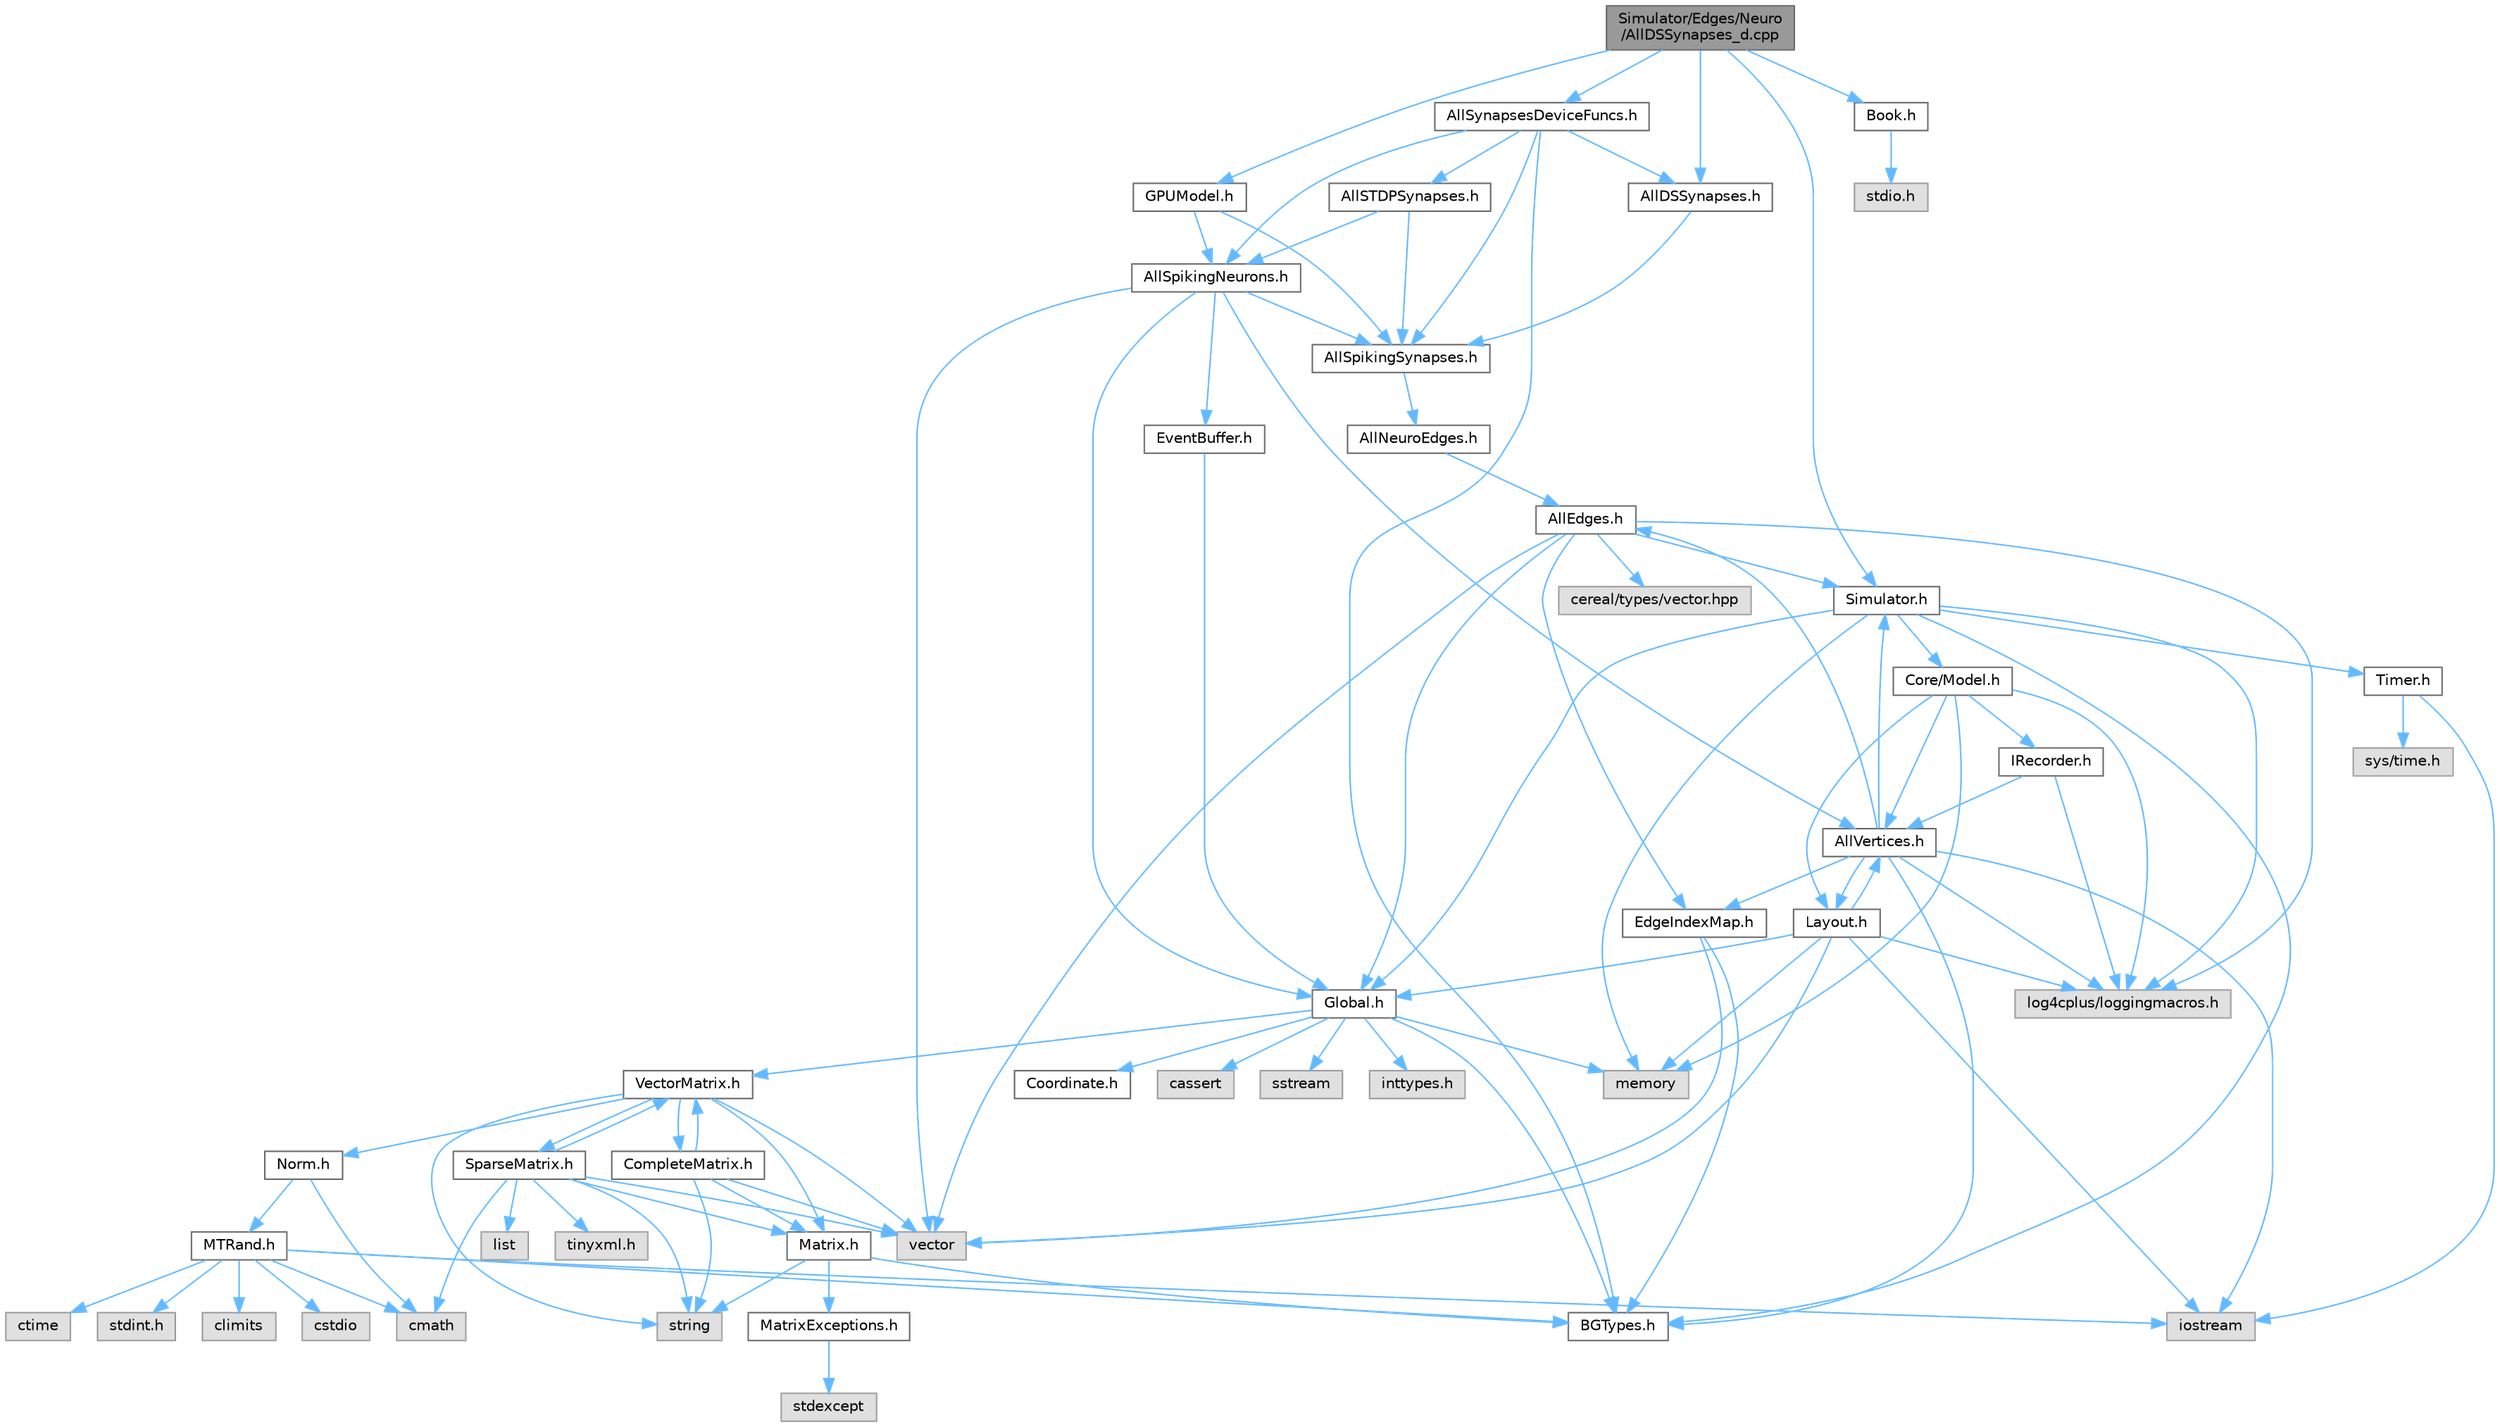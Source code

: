 digraph "Simulator/Edges/Neuro/AllDSSynapses_d.cpp"
{
 // LATEX_PDF_SIZE
  bgcolor="transparent";
  edge [fontname=Helvetica,fontsize=10,labelfontname=Helvetica,labelfontsize=10];
  node [fontname=Helvetica,fontsize=10,shape=box,height=0.2,width=0.4];
  Node1 [id="Node000001",label="Simulator/Edges/Neuro\l/AllDSSynapses_d.cpp",height=0.2,width=0.4,color="gray40", fillcolor="grey60", style="filled", fontcolor="black",tooltip="A container of all DS synapse data."];
  Node1 -> Node2 [id="edge1_Node000001_Node000002",color="steelblue1",style="solid",tooltip=" "];
  Node2 [id="Node000002",label="AllDSSynapses.h",height=0.2,width=0.4,color="grey40", fillcolor="white", style="filled",URL="$_all_d_s_synapses_8h.html",tooltip="A container of all DS synapse data."];
  Node2 -> Node3 [id="edge2_Node000002_Node000003",color="steelblue1",style="solid",tooltip=" "];
  Node3 [id="Node000003",label="AllSpikingSynapses.h",height=0.2,width=0.4,color="grey40", fillcolor="white", style="filled",URL="$_all_spiking_synapses_8h.html",tooltip="A container of all spiking synapse data."];
  Node3 -> Node4 [id="edge3_Node000003_Node000004",color="steelblue1",style="solid",tooltip=" "];
  Node4 [id="Node000004",label="AllNeuroEdges.h",height=0.2,width=0.4,color="grey40", fillcolor="white", style="filled",URL="$_all_neuro_edges_8h.html",tooltip="A container of all edge data."];
  Node4 -> Node5 [id="edge4_Node000004_Node000005",color="steelblue1",style="solid",tooltip=" "];
  Node5 [id="Node000005",label="AllEdges.h",height=0.2,width=0.4,color="grey40", fillcolor="white", style="filled",URL="$_all_edges_8h.html",tooltip="An interface and top level implementation for edge classes."];
  Node5 -> Node6 [id="edge5_Node000005_Node000006",color="steelblue1",style="solid",tooltip=" "];
  Node6 [id="Node000006",label="EdgeIndexMap.h",height=0.2,width=0.4,color="grey40", fillcolor="white", style="filled",URL="$_edge_index_map_8h.html",tooltip="A structure maintains outgoing and edges list (forward map)."];
  Node6 -> Node7 [id="edge6_Node000006_Node000007",color="steelblue1",style="solid",tooltip=" "];
  Node7 [id="Node000007",label="BGTypes.h",height=0.2,width=0.4,color="grey40", fillcolor="white", style="filled",URL="$_b_g_types_8h.html",tooltip="Used to define uniform data type sizes based for all operating systems. Also used to test the speed o..."];
  Node6 -> Node8 [id="edge7_Node000006_Node000008",color="steelblue1",style="solid",tooltip=" "];
  Node8 [id="Node000008",label="vector",height=0.2,width=0.4,color="grey60", fillcolor="#E0E0E0", style="filled",tooltip=" "];
  Node5 -> Node9 [id="edge8_Node000005_Node000009",color="steelblue1",style="solid",tooltip=" "];
  Node9 [id="Node000009",label="Global.h",height=0.2,width=0.4,color="grey40", fillcolor="white", style="filled",URL="$_global_8h.html",tooltip="Globally available functions/variables and default parameter values."];
  Node9 -> Node10 [id="edge9_Node000009_Node000010",color="steelblue1",style="solid",tooltip=" "];
  Node10 [id="Node000010",label="cassert",height=0.2,width=0.4,color="grey60", fillcolor="#E0E0E0", style="filled",tooltip=" "];
  Node9 -> Node11 [id="edge10_Node000009_Node000011",color="steelblue1",style="solid",tooltip=" "];
  Node11 [id="Node000011",label="memory",height=0.2,width=0.4,color="grey60", fillcolor="#E0E0E0", style="filled",tooltip=" "];
  Node9 -> Node12 [id="edge11_Node000009_Node000012",color="steelblue1",style="solid",tooltip=" "];
  Node12 [id="Node000012",label="sstream",height=0.2,width=0.4,color="grey60", fillcolor="#E0E0E0", style="filled",tooltip=" "];
  Node9 -> Node13 [id="edge12_Node000009_Node000013",color="steelblue1",style="solid",tooltip=" "];
  Node13 [id="Node000013",label="inttypes.h",height=0.2,width=0.4,color="grey60", fillcolor="#E0E0E0", style="filled",tooltip=" "];
  Node9 -> Node7 [id="edge13_Node000009_Node000007",color="steelblue1",style="solid",tooltip=" "];
  Node9 -> Node14 [id="edge14_Node000009_Node000014",color="steelblue1",style="solid",tooltip=" "];
  Node14 [id="Node000014",label="Coordinate.h",height=0.2,width=0.4,color="grey40", fillcolor="white", style="filled",URL="$_coordinate_8h.html",tooltip="A container for 2-dimensional coordinates."];
  Node9 -> Node15 [id="edge15_Node000009_Node000015",color="steelblue1",style="solid",tooltip=" "];
  Node15 [id="Node000015",label="VectorMatrix.h",height=0.2,width=0.4,color="grey40", fillcolor="white", style="filled",URL="$_vector_matrix_8h.html",tooltip="An efficient implementation of a dynamically-allocated 1D array."];
  Node15 -> Node16 [id="edge16_Node000015_Node000016",color="steelblue1",style="solid",tooltip=" "];
  Node16 [id="Node000016",label="CompleteMatrix.h",height=0.2,width=0.4,color="grey40", fillcolor="white", style="filled",URL="$_complete_matrix_8h.html",tooltip="An efficient implementation of a dynamically-allocated 2D array."];
  Node16 -> Node17 [id="edge17_Node000016_Node000017",color="steelblue1",style="solid",tooltip=" "];
  Node17 [id="Node000017",label="Matrix.h",height=0.2,width=0.4,color="grey40", fillcolor="white", style="filled",URL="$_matrix_8h.html",tooltip="Abstract base class for Matrices."];
  Node17 -> Node7 [id="edge18_Node000017_Node000007",color="steelblue1",style="solid",tooltip=" "];
  Node17 -> Node18 [id="edge19_Node000017_Node000018",color="steelblue1",style="solid",tooltip=" "];
  Node18 [id="Node000018",label="MatrixExceptions.h",height=0.2,width=0.4,color="grey40", fillcolor="white", style="filled",URL="$_matrix_exceptions_8h.html",tooltip="Exception class hierarchy for Matrix classes."];
  Node18 -> Node19 [id="edge20_Node000018_Node000019",color="steelblue1",style="solid",tooltip=" "];
  Node19 [id="Node000019",label="stdexcept",height=0.2,width=0.4,color="grey60", fillcolor="#E0E0E0", style="filled",tooltip=" "];
  Node17 -> Node20 [id="edge21_Node000017_Node000020",color="steelblue1",style="solid",tooltip=" "];
  Node20 [id="Node000020",label="string",height=0.2,width=0.4,color="grey60", fillcolor="#E0E0E0", style="filled",tooltip=" "];
  Node16 -> Node15 [id="edge22_Node000016_Node000015",color="steelblue1",style="solid",tooltip=" "];
  Node16 -> Node20 [id="edge23_Node000016_Node000020",color="steelblue1",style="solid",tooltip=" "];
  Node16 -> Node8 [id="edge24_Node000016_Node000008",color="steelblue1",style="solid",tooltip=" "];
  Node15 -> Node17 [id="edge25_Node000015_Node000017",color="steelblue1",style="solid",tooltip=" "];
  Node15 -> Node21 [id="edge26_Node000015_Node000021",color="steelblue1",style="solid",tooltip=" "];
  Node21 [id="Node000021",label="Norm.h",height=0.2,width=0.4,color="grey40", fillcolor="white", style="filled",URL="$_norm_8h.html",tooltip="Normally distributed random numbers."];
  Node21 -> Node22 [id="edge27_Node000021_Node000022",color="steelblue1",style="solid",tooltip=" "];
  Node22 [id="Node000022",label="MTRand.h",height=0.2,width=0.4,color="grey40", fillcolor="white", style="filled",URL="$_m_t_rand_8h.html",tooltip="Mersenne Twister logic from Nvidia."];
  Node22 -> Node7 [id="edge28_Node000022_Node000007",color="steelblue1",style="solid",tooltip=" "];
  Node22 -> Node23 [id="edge29_Node000022_Node000023",color="steelblue1",style="solid",tooltip=" "];
  Node23 [id="Node000023",label="climits",height=0.2,width=0.4,color="grey60", fillcolor="#E0E0E0", style="filled",tooltip=" "];
  Node22 -> Node24 [id="edge30_Node000022_Node000024",color="steelblue1",style="solid",tooltip=" "];
  Node24 [id="Node000024",label="cmath",height=0.2,width=0.4,color="grey60", fillcolor="#E0E0E0", style="filled",tooltip=" "];
  Node22 -> Node25 [id="edge31_Node000022_Node000025",color="steelblue1",style="solid",tooltip=" "];
  Node25 [id="Node000025",label="cstdio",height=0.2,width=0.4,color="grey60", fillcolor="#E0E0E0", style="filled",tooltip=" "];
  Node22 -> Node26 [id="edge32_Node000022_Node000026",color="steelblue1",style="solid",tooltip=" "];
  Node26 [id="Node000026",label="ctime",height=0.2,width=0.4,color="grey60", fillcolor="#E0E0E0", style="filled",tooltip=" "];
  Node22 -> Node27 [id="edge33_Node000022_Node000027",color="steelblue1",style="solid",tooltip=" "];
  Node27 [id="Node000027",label="iostream",height=0.2,width=0.4,color="grey60", fillcolor="#E0E0E0", style="filled",tooltip=" "];
  Node22 -> Node28 [id="edge34_Node000022_Node000028",color="steelblue1",style="solid",tooltip=" "];
  Node28 [id="Node000028",label="stdint.h",height=0.2,width=0.4,color="grey60", fillcolor="#E0E0E0", style="filled",tooltip=" "];
  Node21 -> Node24 [id="edge35_Node000021_Node000024",color="steelblue1",style="solid",tooltip=" "];
  Node15 -> Node29 [id="edge36_Node000015_Node000029",color="steelblue1",style="solid",tooltip=" "];
  Node29 [id="Node000029",label="SparseMatrix.h",height=0.2,width=0.4,color="grey40", fillcolor="white", style="filled",URL="$_sparse_matrix_8h.html",tooltip="An efficient implementation of a dynamically-allocated 2D sparse array."];
  Node29 -> Node17 [id="edge37_Node000029_Node000017",color="steelblue1",style="solid",tooltip=" "];
  Node29 -> Node15 [id="edge38_Node000029_Node000015",color="steelblue1",style="solid",tooltip=" "];
  Node29 -> Node30 [id="edge39_Node000029_Node000030",color="steelblue1",style="solid",tooltip=" "];
  Node30 [id="Node000030",label="tinyxml.h",height=0.2,width=0.4,color="grey60", fillcolor="#E0E0E0", style="filled",tooltip=" "];
  Node29 -> Node24 [id="edge40_Node000029_Node000024",color="steelblue1",style="solid",tooltip=" "];
  Node29 -> Node31 [id="edge41_Node000029_Node000031",color="steelblue1",style="solid",tooltip=" "];
  Node31 [id="Node000031",label="list",height=0.2,width=0.4,color="grey60", fillcolor="#E0E0E0", style="filled",tooltip=" "];
  Node29 -> Node20 [id="edge42_Node000029_Node000020",color="steelblue1",style="solid",tooltip=" "];
  Node29 -> Node8 [id="edge43_Node000029_Node000008",color="steelblue1",style="solid",tooltip=" "];
  Node15 -> Node20 [id="edge44_Node000015_Node000020",color="steelblue1",style="solid",tooltip=" "];
  Node15 -> Node8 [id="edge45_Node000015_Node000008",color="steelblue1",style="solid",tooltip=" "];
  Node5 -> Node32 [id="edge46_Node000005_Node000032",color="steelblue1",style="solid",tooltip=" "];
  Node32 [id="Node000032",label="Simulator.h",height=0.2,width=0.4,color="grey40", fillcolor="white", style="filled",URL="$_simulator_8h.html",tooltip="Platform independent base class for the Brain Grid simulator. Simulator is a singleton class (a class..."];
  Node32 -> Node7 [id="edge47_Node000032_Node000007",color="steelblue1",style="solid",tooltip=" "];
  Node32 -> Node33 [id="edge48_Node000032_Node000033",color="steelblue1",style="solid",tooltip=" "];
  Node33 [id="Node000033",label="Core/Model.h",height=0.2,width=0.4,color="grey40", fillcolor="white", style="filled",URL="$_model_8h.html",tooltip="Implementation of Model for graph-based networks."];
  Node33 -> Node34 [id="edge49_Node000033_Node000034",color="steelblue1",style="solid",tooltip=" "];
  Node34 [id="Node000034",label="AllVertices.h",height=0.2,width=0.4,color="grey40", fillcolor="white", style="filled",URL="$_all_vertices_8h.html",tooltip="A container of the base class of all vertex data."];
  Node34 -> Node5 [id="edge50_Node000034_Node000005",color="steelblue1",style="solid",tooltip=" "];
  Node34 -> Node7 [id="edge51_Node000034_Node000007",color="steelblue1",style="solid",tooltip=" "];
  Node34 -> Node6 [id="edge52_Node000034_Node000006",color="steelblue1",style="solid",tooltip=" "];
  Node34 -> Node35 [id="edge53_Node000034_Node000035",color="steelblue1",style="solid",tooltip=" "];
  Node35 [id="Node000035",label="Layout.h",height=0.2,width=0.4,color="grey40", fillcolor="white", style="filled",URL="$_layout_8h.html",tooltip="The Layout class defines the layout of neurons in neural networks."];
  Node35 -> Node34 [id="edge54_Node000035_Node000034",color="steelblue1",style="solid",tooltip=" "];
  Node35 -> Node9 [id="edge55_Node000035_Node000009",color="steelblue1",style="solid",tooltip=" "];
  Node35 -> Node27 [id="edge56_Node000035_Node000027",color="steelblue1",style="solid",tooltip=" "];
  Node35 -> Node36 [id="edge57_Node000035_Node000036",color="steelblue1",style="solid",tooltip=" "];
  Node36 [id="Node000036",label="log4cplus/loggingmacros.h",height=0.2,width=0.4,color="grey60", fillcolor="#E0E0E0", style="filled",tooltip=" "];
  Node35 -> Node11 [id="edge58_Node000035_Node000011",color="steelblue1",style="solid",tooltip=" "];
  Node35 -> Node8 [id="edge59_Node000035_Node000008",color="steelblue1",style="solid",tooltip=" "];
  Node34 -> Node32 [id="edge60_Node000034_Node000032",color="steelblue1",style="solid",tooltip=" "];
  Node34 -> Node27 [id="edge61_Node000034_Node000027",color="steelblue1",style="solid",tooltip=" "];
  Node34 -> Node36 [id="edge62_Node000034_Node000036",color="steelblue1",style="solid",tooltip=" "];
  Node33 -> Node37 [id="edge63_Node000033_Node000037",color="steelblue1",style="solid",tooltip=" "];
  Node37 [id="Node000037",label="IRecorder.h",height=0.2,width=0.4,color="grey40", fillcolor="white", style="filled",URL="$_i_recorder_8h.html",tooltip="An interface for recording spikes history."];
  Node37 -> Node34 [id="edge64_Node000037_Node000034",color="steelblue1",style="solid",tooltip=" "];
  Node37 -> Node36 [id="edge65_Node000037_Node000036",color="steelblue1",style="solid",tooltip=" "];
  Node33 -> Node35 [id="edge66_Node000033_Node000035",color="steelblue1",style="solid",tooltip=" "];
  Node33 -> Node36 [id="edge67_Node000033_Node000036",color="steelblue1",style="solid",tooltip=" "];
  Node33 -> Node11 [id="edge68_Node000033_Node000011",color="steelblue1",style="solid",tooltip=" "];
  Node32 -> Node9 [id="edge69_Node000032_Node000009",color="steelblue1",style="solid",tooltip=" "];
  Node32 -> Node36 [id="edge70_Node000032_Node000036",color="steelblue1",style="solid",tooltip=" "];
  Node32 -> Node11 [id="edge71_Node000032_Node000011",color="steelblue1",style="solid",tooltip=" "];
  Node32 -> Node38 [id="edge72_Node000032_Node000038",color="steelblue1",style="solid",tooltip=" "];
  Node38 [id="Node000038",label="Timer.h",height=0.2,width=0.4,color="grey40", fillcolor="white", style="filled",URL="$_timer_8h.html",tooltip="Timer class, from CSS432."];
  Node38 -> Node27 [id="edge73_Node000038_Node000027",color="steelblue1",style="solid",tooltip=" "];
  Node38 -> Node39 [id="edge74_Node000038_Node000039",color="steelblue1",style="solid",tooltip=" "];
  Node39 [id="Node000039",label="sys/time.h",height=0.2,width=0.4,color="grey60", fillcolor="#E0E0E0", style="filled",tooltip=" "];
  Node5 -> Node40 [id="edge75_Node000005_Node000040",color="steelblue1",style="solid",tooltip=" "];
  Node40 [id="Node000040",label="cereal/types/vector.hpp",height=0.2,width=0.4,color="grey60", fillcolor="#E0E0E0", style="filled",tooltip=" "];
  Node5 -> Node36 [id="edge76_Node000005_Node000036",color="steelblue1",style="solid",tooltip=" "];
  Node5 -> Node8 [id="edge77_Node000005_Node000008",color="steelblue1",style="solid",tooltip=" "];
  Node1 -> Node41 [id="edge78_Node000001_Node000041",color="steelblue1",style="solid",tooltip=" "];
  Node41 [id="Node000041",label="AllSynapsesDeviceFuncs.h",height=0.2,width=0.4,color="grey40", fillcolor="white", style="filled",URL="$_all_synapses_device_funcs_8h.html",tooltip="Device functions for synapse data."];
  Node41 -> Node2 [id="edge79_Node000041_Node000002",color="steelblue1",style="solid",tooltip=" "];
  Node41 -> Node42 [id="edge80_Node000041_Node000042",color="steelblue1",style="solid",tooltip=" "];
  Node42 [id="Node000042",label="AllSTDPSynapses.h",height=0.2,width=0.4,color="grey40", fillcolor="white", style="filled",URL="$_all_s_t_d_p_synapses_8h.html",tooltip="A container of all STDP synapse data."];
  Node42 -> Node43 [id="edge81_Node000042_Node000043",color="steelblue1",style="solid",tooltip=" "];
  Node43 [id="Node000043",label="AllSpikingNeurons.h",height=0.2,width=0.4,color="grey40", fillcolor="white", style="filled",URL="$_all_spiking_neurons_8h.html",tooltip="A container of all spiking neuron data."];
  Node43 -> Node3 [id="edge82_Node000043_Node000003",color="steelblue1",style="solid",tooltip=" "];
  Node43 -> Node34 [id="edge83_Node000043_Node000034",color="steelblue1",style="solid",tooltip=" "];
  Node43 -> Node44 [id="edge84_Node000043_Node000044",color="steelblue1",style="solid",tooltip=" "];
  Node44 [id="Node000044",label="EventBuffer.h",height=0.2,width=0.4,color="grey40", fillcolor="white", style="filled",URL="$_event_buffer_8h.html",tooltip="Encapsulation of vertex event buffering."];
  Node44 -> Node9 [id="edge85_Node000044_Node000009",color="steelblue1",style="solid",tooltip=" "];
  Node43 -> Node9 [id="edge86_Node000043_Node000009",color="steelblue1",style="solid",tooltip=" "];
  Node43 -> Node8 [id="edge87_Node000043_Node000008",color="steelblue1",style="solid",tooltip=" "];
  Node42 -> Node3 [id="edge88_Node000042_Node000003",color="steelblue1",style="solid",tooltip=" "];
  Node41 -> Node43 [id="edge89_Node000041_Node000043",color="steelblue1",style="solid",tooltip=" "];
  Node41 -> Node3 [id="edge90_Node000041_Node000003",color="steelblue1",style="solid",tooltip=" "];
  Node41 -> Node7 [id="edge91_Node000041_Node000007",color="steelblue1",style="solid",tooltip=" "];
  Node1 -> Node45 [id="edge92_Node000001_Node000045",color="steelblue1",style="solid",tooltip=" "];
  Node45 [id="Node000045",label="Book.h",height=0.2,width=0.4,color="grey40", fillcolor="white", style="filled",URL="$_book_8h.html",tooltip="Handles CUDA exceptions."];
  Node45 -> Node46 [id="edge93_Node000045_Node000046",color="steelblue1",style="solid",tooltip=" "];
  Node46 [id="Node000046",label="stdio.h",height=0.2,width=0.4,color="grey60", fillcolor="#E0E0E0", style="filled",tooltip=" "];
  Node1 -> Node47 [id="edge94_Node000001_Node000047",color="steelblue1",style="solid",tooltip=" "];
  Node47 [id="Node000047",label="GPUModel.h",height=0.2,width=0.4,color="grey40", fillcolor="white", style="filled",URL="$_g_p_u_model_8h.html",tooltip="Implementation of Model for the graph-based networks."];
  Node47 -> Node43 [id="edge95_Node000047_Node000043",color="steelblue1",style="solid",tooltip=" "];
  Node47 -> Node3 [id="edge96_Node000047_Node000003",color="steelblue1",style="solid",tooltip=" "];
  Node1 -> Node32 [id="edge97_Node000001_Node000032",color="steelblue1",style="solid",tooltip=" "];
}
